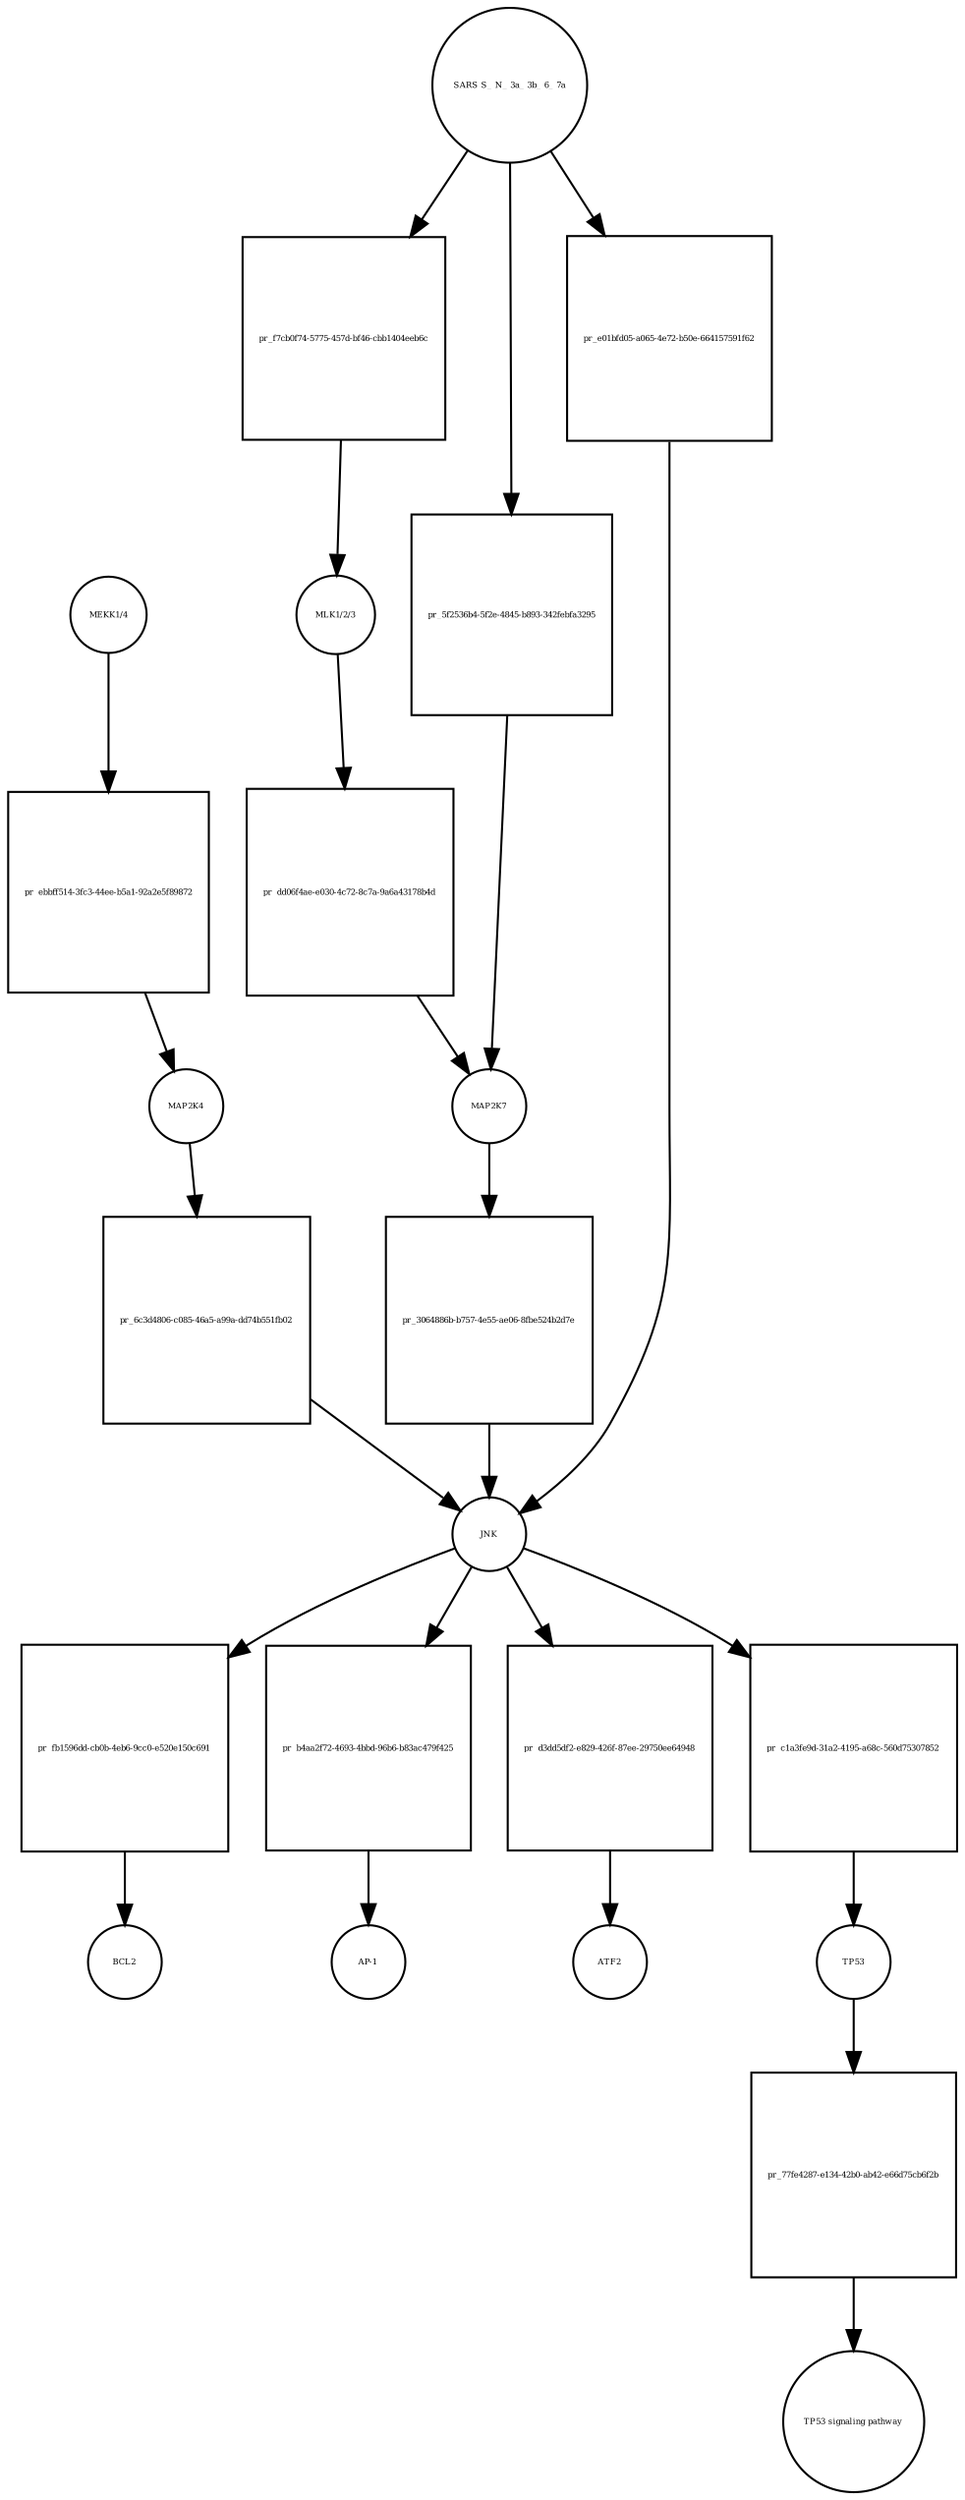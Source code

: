strict digraph  {
"MEKK1/4" [annotation="", bipartite=0, cls=complex, fontsize=4, label="MEKK1/4", shape=circle];
"pr_ebbff514-3fc3-44ee-b5a1-92a2e5f89872" [annotation="", bipartite=1, cls=process, fontsize=4, label="pr_ebbff514-3fc3-44ee-b5a1-92a2e5f89872", shape=square];
MAP2K4 [annotation=urn_miriam_uniprot_P45985, bipartite=0, cls=macromolecule, fontsize=4, label=MAP2K4, shape=circle];
"MLK1/2/3" [annotation="", bipartite=0, cls=complex, fontsize=4, label="MLK1/2/3", shape=circle];
"pr_dd06f4ae-e030-4c72-8c7a-9a6a43178b4d" [annotation="", bipartite=1, cls=process, fontsize=4, label="pr_dd06f4ae-e030-4c72-8c7a-9a6a43178b4d", shape=square];
MAP2K7 [annotation=urn_miriam_uniprot_O14733, bipartite=0, cls=macromolecule, fontsize=4, label=MAP2K7, shape=circle];
"pr_6c3d4806-c085-46a5-a99a-dd74b551fb02" [annotation="", bipartite=1, cls=process, fontsize=4, label="pr_6c3d4806-c085-46a5-a99a-dd74b551fb02", shape=square];
JNK [annotation="", bipartite=0, cls=complex, fontsize=4, label=JNK, shape=circle];
"pr_3064886b-b757-4e55-ae06-8fbe524b2d7e" [annotation="", bipartite=1, cls=process, fontsize=4, label="pr_3064886b-b757-4e55-ae06-8fbe524b2d7e", shape=square];
"pr_fb1596dd-cb0b-4eb6-9cc0-e520e150c691" [annotation="", bipartite=1, cls=process, fontsize=4, label="pr_fb1596dd-cb0b-4eb6-9cc0-e520e150c691", shape=square];
BCL2 [annotation=urn_miriam_uniprot_P10415, bipartite=0, cls=macromolecule, fontsize=4, label=BCL2, shape=circle];
"pr_b4aa2f72-4693-4bbd-96b6-b83ac479f425" [annotation="", bipartite=1, cls=process, fontsize=4, label="pr_b4aa2f72-4693-4bbd-96b6-b83ac479f425", shape=square];
"AP-1" [annotation="", bipartite=0, cls=complex, fontsize=4, label="AP-1", shape=circle];
"SARS S_ N_ 3a_ 3b_ 6_ 7a" [annotation="", bipartite=0, cls=macromolecule, fontsize=4, label="SARS S_ N_ 3a_ 3b_ 6_ 7a", shape=circle];
"pr_f7cb0f74-5775-457d-bf46-cbb1404eeb6c" [annotation="", bipartite=1, cls=process, fontsize=4, label="pr_f7cb0f74-5775-457d-bf46-cbb1404eeb6c", shape=square];
"pr_d3dd5df2-e829-426f-87ee-29750ee64948" [annotation="", bipartite=1, cls=process, fontsize=4, label="pr_d3dd5df2-e829-426f-87ee-29750ee64948", shape=square];
ATF2 [annotation=urn_miriam_uniprot_P15336, bipartite=0, cls=macromolecule, fontsize=4, label=ATF2, shape=circle];
"pr_c1a3fe9d-31a2-4195-a68c-560d75307852" [annotation="", bipartite=1, cls=process, fontsize=4, label="pr_c1a3fe9d-31a2-4195-a68c-560d75307852", shape=square];
TP53 [annotation=urn_miriam_uniprot_P04637, bipartite=0, cls=macromolecule, fontsize=4, label=TP53, shape=circle];
"pr_77fe4287-e134-42b0-ab42-e66d75cb6f2b" [annotation="", bipartite=1, cls=process, fontsize=4, label="pr_77fe4287-e134-42b0-ab42-e66d75cb6f2b", shape=square];
"TP53 signaling pathway" [annotation="", bipartite=0, cls="unspecified entity", fontsize=4, label="TP53 signaling pathway", shape=circle];
"pr_5f2536b4-5f2e-4845-b893-342febfa3295" [annotation="", bipartite=1, cls=process, fontsize=4, label="pr_5f2536b4-5f2e-4845-b893-342febfa3295", shape=square];
"pr_e01bfd05-a065-4e72-b50e-664157591f62" [annotation="", bipartite=1, cls=process, fontsize=4, label="pr_e01bfd05-a065-4e72-b50e-664157591f62", shape=square];
"MEKK1/4" -> "pr_ebbff514-3fc3-44ee-b5a1-92a2e5f89872"  [annotation="", interaction_type=consumption];
"pr_ebbff514-3fc3-44ee-b5a1-92a2e5f89872" -> MAP2K4  [annotation="", interaction_type=production];
MAP2K4 -> "pr_6c3d4806-c085-46a5-a99a-dd74b551fb02"  [annotation="", interaction_type=consumption];
"MLK1/2/3" -> "pr_dd06f4ae-e030-4c72-8c7a-9a6a43178b4d"  [annotation="", interaction_type=consumption];
"pr_dd06f4ae-e030-4c72-8c7a-9a6a43178b4d" -> MAP2K7  [annotation="", interaction_type=production];
MAP2K7 -> "pr_3064886b-b757-4e55-ae06-8fbe524b2d7e"  [annotation="", interaction_type=consumption];
"pr_6c3d4806-c085-46a5-a99a-dd74b551fb02" -> JNK  [annotation="", interaction_type=production];
JNK -> "pr_fb1596dd-cb0b-4eb6-9cc0-e520e150c691"  [annotation="", interaction_type=consumption];
JNK -> "pr_b4aa2f72-4693-4bbd-96b6-b83ac479f425"  [annotation="", interaction_type=consumption];
JNK -> "pr_d3dd5df2-e829-426f-87ee-29750ee64948"  [annotation="", interaction_type=consumption];
JNK -> "pr_c1a3fe9d-31a2-4195-a68c-560d75307852"  [annotation="", interaction_type=consumption];
"pr_3064886b-b757-4e55-ae06-8fbe524b2d7e" -> JNK  [annotation="", interaction_type=production];
"pr_fb1596dd-cb0b-4eb6-9cc0-e520e150c691" -> BCL2  [annotation="", interaction_type=production];
"pr_b4aa2f72-4693-4bbd-96b6-b83ac479f425" -> "AP-1"  [annotation="", interaction_type=production];
"SARS S_ N_ 3a_ 3b_ 6_ 7a" -> "pr_f7cb0f74-5775-457d-bf46-cbb1404eeb6c"  [annotation="", interaction_type=consumption];
"SARS S_ N_ 3a_ 3b_ 6_ 7a" -> "pr_5f2536b4-5f2e-4845-b893-342febfa3295"  [annotation="", interaction_type=consumption];
"SARS S_ N_ 3a_ 3b_ 6_ 7a" -> "pr_e01bfd05-a065-4e72-b50e-664157591f62"  [annotation="", interaction_type=consumption];
"pr_f7cb0f74-5775-457d-bf46-cbb1404eeb6c" -> "MLK1/2/3"  [annotation="", interaction_type=production];
"pr_d3dd5df2-e829-426f-87ee-29750ee64948" -> ATF2  [annotation="", interaction_type=production];
"pr_c1a3fe9d-31a2-4195-a68c-560d75307852" -> TP53  [annotation="", interaction_type=production];
TP53 -> "pr_77fe4287-e134-42b0-ab42-e66d75cb6f2b"  [annotation="", interaction_type=consumption];
"pr_77fe4287-e134-42b0-ab42-e66d75cb6f2b" -> "TP53 signaling pathway"  [annotation="", interaction_type=production];
"pr_5f2536b4-5f2e-4845-b893-342febfa3295" -> MAP2K7  [annotation="", interaction_type=production];
"pr_e01bfd05-a065-4e72-b50e-664157591f62" -> JNK  [annotation="", interaction_type=production];
}
